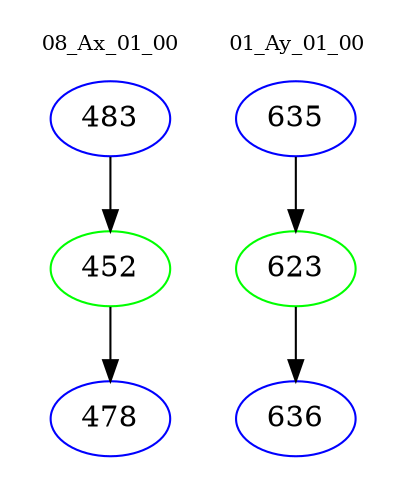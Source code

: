 digraph{
subgraph cluster_0 {
color = white
label = "08_Ax_01_00";
fontsize=10;
T0_483 [label="483", color="blue"]
T0_483 -> T0_452 [color="black"]
T0_452 [label="452", color="green"]
T0_452 -> T0_478 [color="black"]
T0_478 [label="478", color="blue"]
}
subgraph cluster_1 {
color = white
label = "01_Ay_01_00";
fontsize=10;
T1_635 [label="635", color="blue"]
T1_635 -> T1_623 [color="black"]
T1_623 [label="623", color="green"]
T1_623 -> T1_636 [color="black"]
T1_636 [label="636", color="blue"]
}
}
